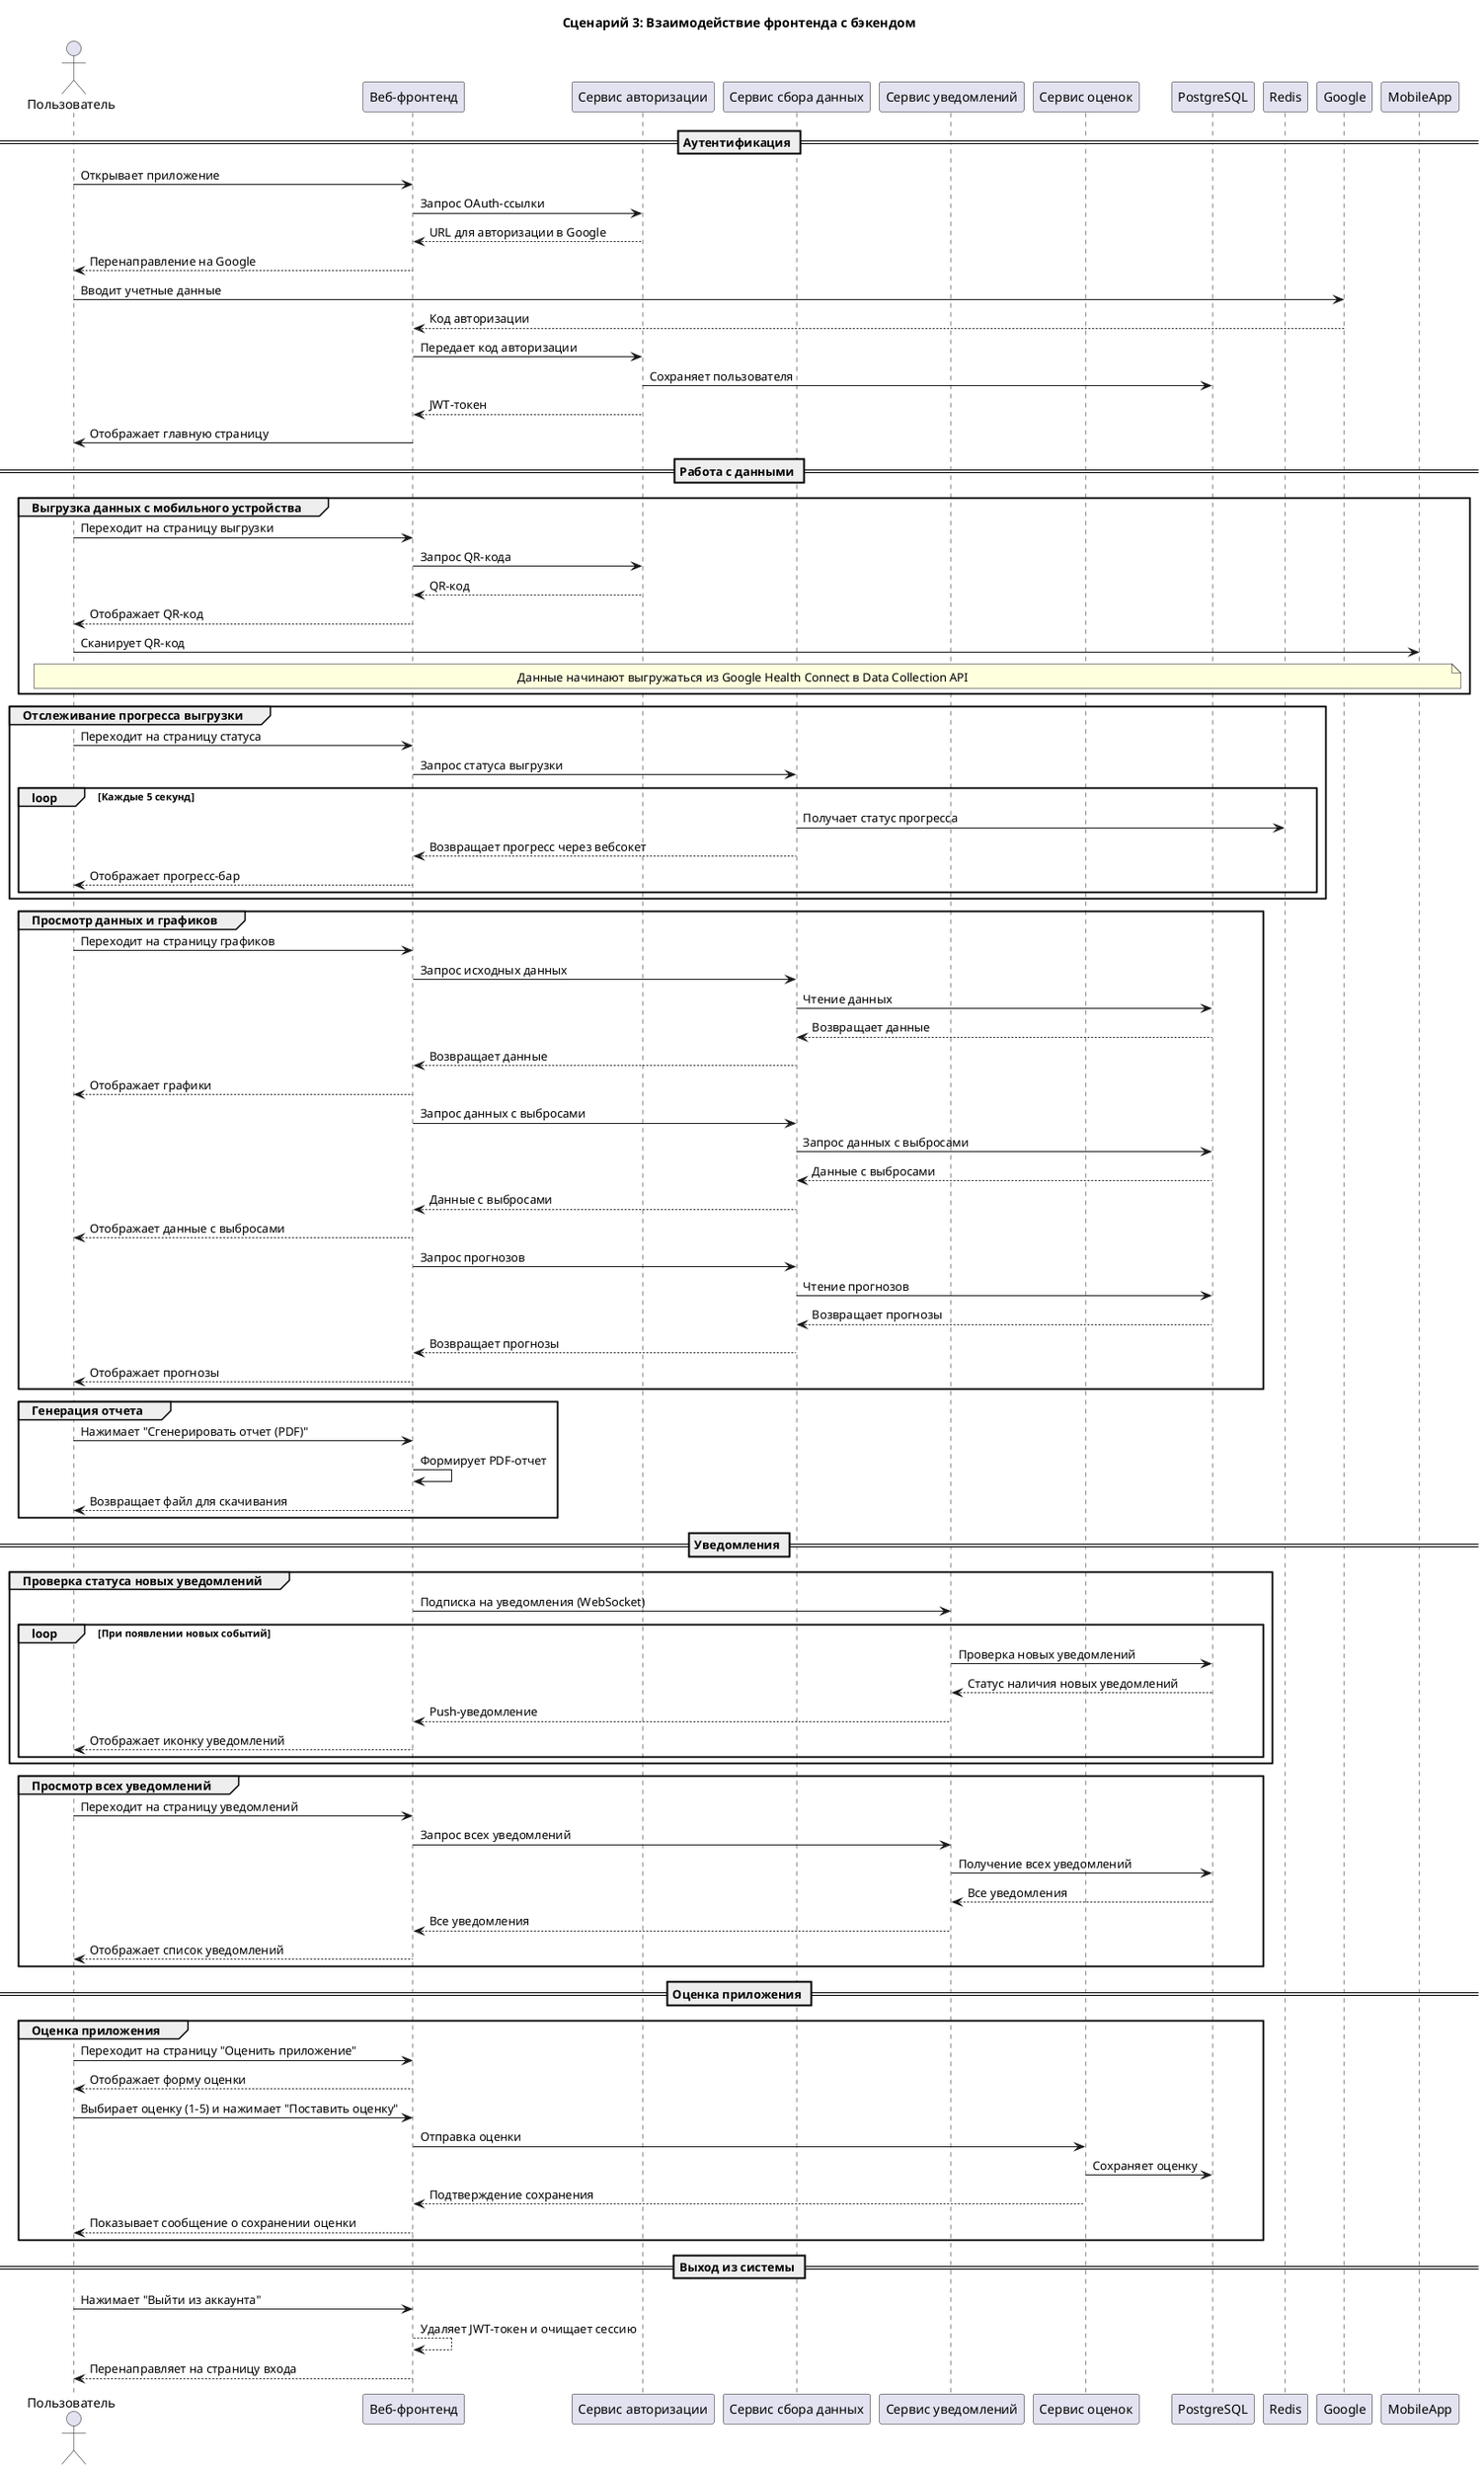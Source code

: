 @startuml
title Сценарий 3: Взаимодействие фронтенда с бэкендом

actor "Пользователь" as User
participant "Веб-фронтенд" as Frontend
participant "Сервис авторизации" as AuthAPI
participant "Сервис сбора данных" as DataSvc
participant "Сервис уведомлений" as NotifAPI
participant "Сервис оценок" as RatingsAPI
participant "PostgreSQL" as Postgres
participant "Redis" as Redis

== Аутентификация ==
User -> Frontend: Открывает приложение
Frontend -> AuthAPI: Запрос OAuth-ссылки
AuthAPI --> Frontend: URL для авторизации в Google
Frontend --> User: Перенаправление на Google

User -> Google: Вводит учетные данные
Google --> Frontend: Код авторизации
Frontend -> AuthAPI: Передает код авторизации
AuthAPI -> Postgres: Сохраняет пользователя
AuthAPI --> Frontend: JWT-токен
Frontend -> User: Отображает главную страницу

== Работа с данными ==
group Выгрузка данных с мобильного устройства
    User -> Frontend: Переходит на страницу выгрузки
    Frontend -> AuthAPI: Запрос QR-кода
    AuthAPI --> Frontend: QR-код
    Frontend --> User: Отображает QR-код
    
    User -> MobileApp: Сканирует QR-код
    note over User, MobileApp: Данные начинают выгружаться из Google Health Connect в Data Collection API
end

group Отслеживание прогресса выгрузки
    User -> Frontend: Переходит на страницу статуса
    Frontend -> DataSvc: Запрос статуса выгрузки
    
    loop Каждые 5 секунд
        DataSvc -> Redis: Получает статус прогресса
        DataSvc --> Frontend: Возвращает прогресс через вебсокет
        Frontend --> User: Отображает прогресс-бар
    end
end

group Просмотр данных и графиков
    User -> Frontend: Переходит на страницу графиков
    Frontend -> DataSvc: Запрос исходных данных
    DataSvc -> Postgres: Чтение данных
    Postgres --> DataSvc: Возвращает данные
    DataSvc --> Frontend: Возвращает данные
    Frontend --> User: Отображает графики
    
    Frontend -> DataSvc: Запрос данных с выбросами
    DataSvc -> Postgres: Запрос данных с выбросами
    Postgres --> DataSvc: Данные с выбросами
    DataSvc --> Frontend: Данные с выбросами
    Frontend --> User: Отображает данные с выбросами
    
    Frontend -> DataSvc: Запрос прогнозов
    DataSvc -> Postgres: Чтение прогнозов
    Postgres --> DataSvc: Возвращает прогнозы
    DataSvc --> Frontend: Возвращает прогнозы
    Frontend --> User: Отображает прогнозы
end

group Генерация отчета
    User -> Frontend: Нажимает "Сгенерировать отчет (PDF)"
    Frontend -> Frontend: Формирует PDF-отчет
    Frontend --> User: Возвращает файл для скачивания
end

== Уведомления ==
group Проверка статуса новых уведомлений
    Frontend -> NotifAPI: Подписка на уведомления (WebSocket)
    
    loop При появлении новых событий
        NotifAPI -> Postgres: Проверка новых уведомлений
        Postgres --> NotifAPI: Статус наличия новых уведомлений
        NotifAPI --> Frontend: Push-уведомление
        Frontend --> User: Отображает иконку уведомлений
    end
end

group Просмотр всех уведомлений
    User -> Frontend: Переходит на страницу уведомлений
    Frontend -> NotifAPI: Запрос всех уведомлений
    NotifAPI -> Postgres: Получение всех уведомлений
    Postgres --> NotifAPI: Все уведомления
    NotifAPI --> Frontend: Все уведомления
    Frontend --> User: Отображает список уведомлений
end

== Оценка приложения ==
group Оценка приложения
    User -> Frontend: Переходит на страницу "Оценить приложение"
    Frontend --> User: Отображает форму оценки
    
    User -> Frontend: Выбирает оценку (1-5) и нажимает "Поставить оценку"
    Frontend -> RatingsAPI: Отправка оценки
    RatingsAPI -> Postgres: Сохраняет оценку
    RatingsAPI --> Frontend: Подтверждение сохранения
    Frontend --> User: Показывает сообщение о сохранении оценки
end

== Выход из системы ==
User -> Frontend: Нажимает "Выйти из аккаунта"
Frontend --> Frontend: Удаляет JWT-токен и очищает сессию
Frontend --> User: Перенаправляет на страницу входа
@enduml

